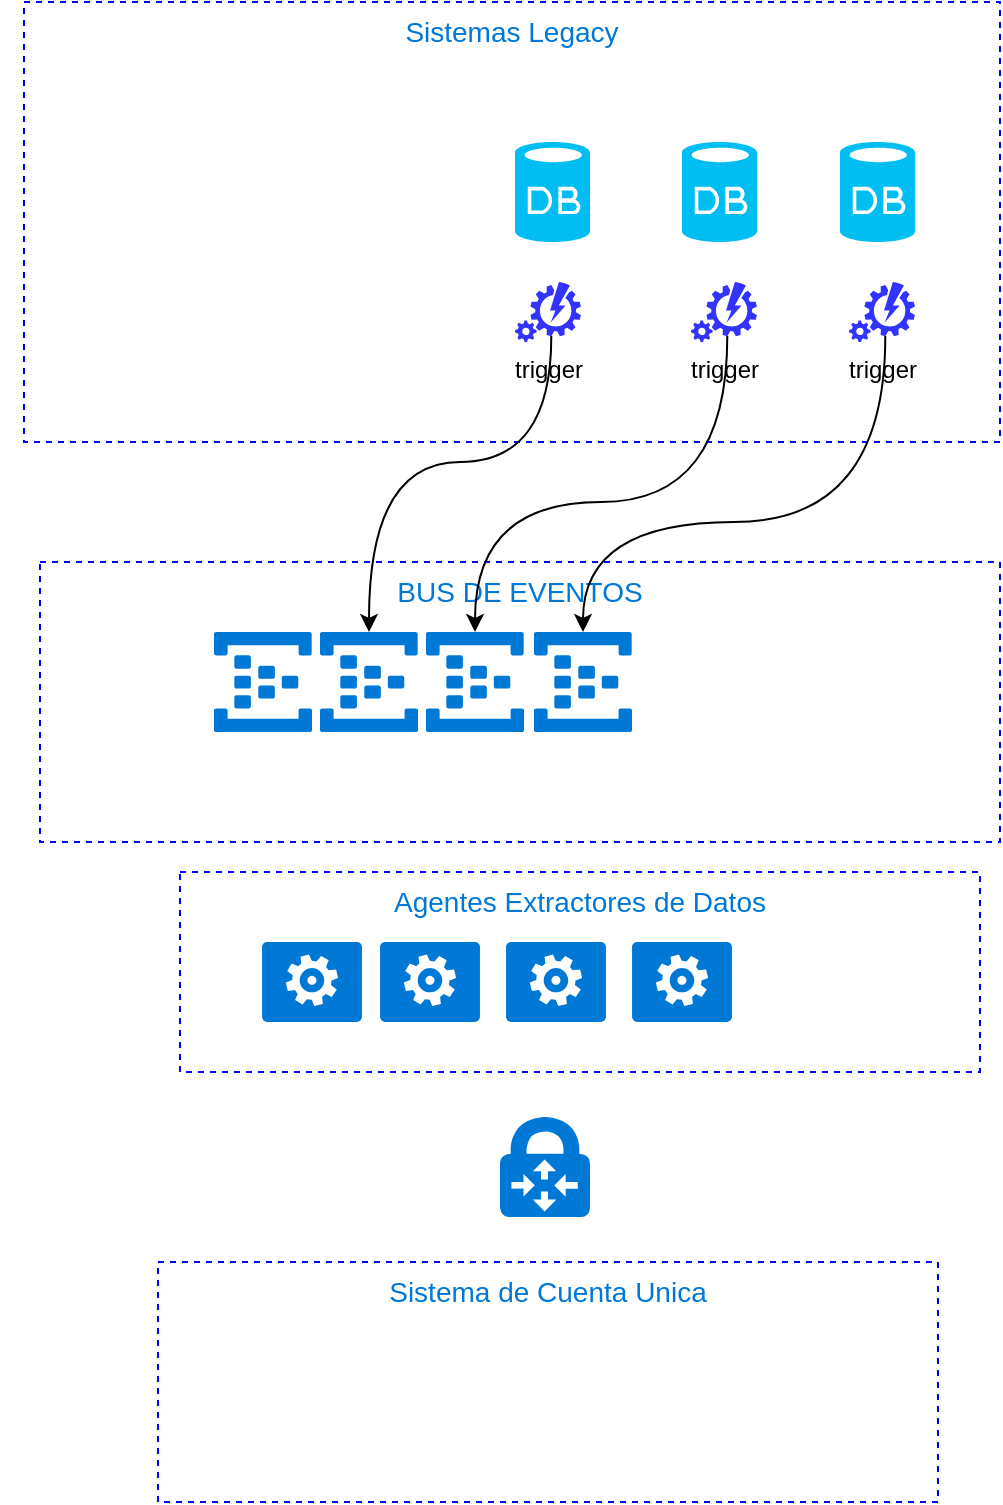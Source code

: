 <mxfile pages="1" version="11.2.8" type="github"><diagram id="zsQBbFG0kuu6M4jyXEDq" name="Page-1"><mxGraphModel dx="1024" dy="485" grid="1" gridSize="10" guides="1" tooltips="1" connect="1" arrows="1" fold="1" page="1" pageScale="1" pageWidth="827" pageHeight="1169" math="0" shadow="0"><root><mxCell id="0"/><mxCell id="1" parent="0"/><mxCell id="V46HuXaM36CB3ubPjc8F-28" value="BUS DE EVENTOS" style="shape=rect;fillColor=none;strokeColor=#0000FF;dashed=1;fontSize=14;align=center;html=1;verticalAlign=top;fontColor=#0078D7;whiteSpace=wrap;" parent="1" vertex="1"><mxGeometry x="80" y="320" width="480" height="140" as="geometry"/></mxCell><mxCell id="V46HuXaM36CB3ubPjc8F-14" value="" style="shadow=0;dashed=0;html=1;strokeColor=none;labelPosition=center;verticalLabelPosition=bottom;verticalAlign=top;align=center;shape=mxgraph.mscae.cloud.event_hubs;fillColor=#0079D6;pointerEvents=1;" parent="1" vertex="1"><mxGeometry x="220" y="355" width="49" height="50" as="geometry"/></mxCell><mxCell id="V46HuXaM36CB3ubPjc8F-15" value="" style="shadow=0;dashed=0;html=1;strokeColor=none;labelPosition=center;verticalLabelPosition=bottom;verticalAlign=top;align=center;shape=mxgraph.mscae.cloud.event_hubs;fillColor=#0079D6;pointerEvents=1;" parent="1" vertex="1"><mxGeometry x="273" y="355" width="49" height="50" as="geometry"/></mxCell><mxCell id="V46HuXaM36CB3ubPjc8F-16" value="" style="shadow=0;dashed=0;html=1;strokeColor=none;labelPosition=center;verticalLabelPosition=bottom;verticalAlign=top;align=center;shape=mxgraph.mscae.cloud.event_hubs;fillColor=#0079D6;pointerEvents=1;" parent="1" vertex="1"><mxGeometry x="327" y="355" width="49" height="50" as="geometry"/></mxCell><mxCell id="V46HuXaM36CB3ubPjc8F-18" value="Sistemas Legacy" style="shape=rect;fillColor=none;strokeColor=#0000FF;dashed=1;fontSize=14;align=center;html=1;verticalAlign=top;fontColor=#0078D7;whiteSpace=wrap;" parent="1" vertex="1"><mxGeometry x="72" y="40" width="488" height="220" as="geometry"/></mxCell><mxCell id="V46HuXaM36CB3ubPjc8F-19" value="Sistema de Cuenta Unica" style="shape=rect;fillColor=none;strokeColor=#0000FF;dashed=1;fontSize=14;align=center;html=1;verticalAlign=top;fontColor=#0078D7;whiteSpace=wrap;" parent="1" vertex="1"><mxGeometry x="139" y="670" width="390" height="120" as="geometry"/></mxCell><mxCell id="V46HuXaM36CB3ubPjc8F-20" value="Agentes Extractores de Datos" style="shape=rect;fillColor=none;strokeColor=#0000FF;dashed=1;fontSize=14;align=center;html=1;verticalAlign=top;fontColor=#0078D7;whiteSpace=wrap;" parent="1" vertex="1"><mxGeometry x="150" y="475" width="400" height="100" as="geometry"/></mxCell><mxCell id="V46HuXaM36CB3ubPjc8F-22" value="" style="verticalLabelPosition=bottom;html=1;verticalAlign=top;align=center;strokeColor=none;fillColor=#00BEF2;shape=mxgraph.azure.database;" parent="1" vertex="1"><mxGeometry x="317.5" y="110" width="37.5" height="50" as="geometry"/></mxCell><mxCell id="V46HuXaM36CB3ubPjc8F-23" value="" style="verticalLabelPosition=bottom;html=1;verticalAlign=top;align=center;strokeColor=none;fillColor=#00BEF2;shape=mxgraph.azure.database;" parent="1" vertex="1"><mxGeometry x="401" y="110" width="37.5" height="50" as="geometry"/></mxCell><mxCell id="V46HuXaM36CB3ubPjc8F-24" value="" style="verticalLabelPosition=bottom;html=1;verticalAlign=top;align=center;strokeColor=none;fillColor=#00BEF2;shape=mxgraph.azure.database;" parent="1" vertex="1"><mxGeometry x="480" y="110" width="37.5" height="50" as="geometry"/></mxCell><mxCell id="A6u8_OQ2MPhfNV7zsOyL-11" style="edgeStyle=orthogonalEdgeStyle;curved=1;rounded=0;orthogonalLoop=1;jettySize=auto;html=1;exitX=0.55;exitY=0.9;exitDx=0;exitDy=0;exitPerimeter=0;entryX=0.5;entryY=0;entryDx=0;entryDy=0;entryPerimeter=0;" edge="1" parent="1" source="A6u8_OQ2MPhfNV7zsOyL-2" target="V46HuXaM36CB3ubPjc8F-14"><mxGeometry relative="1" as="geometry"><Array as="points"><mxPoint x="336" y="270"/><mxPoint x="245" y="270"/></Array></mxGeometry></mxCell><mxCell id="A6u8_OQ2MPhfNV7zsOyL-2" value="trigger" style="verticalLabelPosition=bottom;html=1;verticalAlign=top;align=center;strokeColor=none;fillColor=#3333FF;shape=mxgraph.azure.automation;pointerEvents=1;" vertex="1" parent="1"><mxGeometry x="317.5" y="180" width="33" height="30" as="geometry"/></mxCell><mxCell id="A6u8_OQ2MPhfNV7zsOyL-9" style="edgeStyle=orthogonalEdgeStyle;curved=1;rounded=0;orthogonalLoop=1;jettySize=auto;html=1;exitX=0.55;exitY=0.9;exitDx=0;exitDy=0;exitPerimeter=0;entryX=0.5;entryY=0;entryDx=0;entryDy=0;entryPerimeter=0;" edge="1" parent="1" source="A6u8_OQ2MPhfNV7zsOyL-3" target="V46HuXaM36CB3ubPjc8F-15"><mxGeometry relative="1" as="geometry"><Array as="points"><mxPoint x="424" y="290"/><mxPoint x="298" y="290"/></Array></mxGeometry></mxCell><mxCell id="A6u8_OQ2MPhfNV7zsOyL-3" value="trigger" style="verticalLabelPosition=bottom;html=1;verticalAlign=top;align=center;strokeColor=none;fillColor=#3333FF;shape=mxgraph.azure.automation;pointerEvents=1;" vertex="1" parent="1"><mxGeometry x="405.5" y="180" width="33" height="30" as="geometry"/></mxCell><mxCell id="A6u8_OQ2MPhfNV7zsOyL-12" style="edgeStyle=orthogonalEdgeStyle;curved=1;rounded=0;orthogonalLoop=1;jettySize=auto;html=1;exitX=0.55;exitY=0.9;exitDx=0;exitDy=0;exitPerimeter=0;entryX=0.5;entryY=0;entryDx=0;entryDy=0;entryPerimeter=0;" edge="1" parent="1" source="A6u8_OQ2MPhfNV7zsOyL-4" target="V46HuXaM36CB3ubPjc8F-16"><mxGeometry relative="1" as="geometry"><Array as="points"><mxPoint x="503" y="300"/><mxPoint x="352" y="300"/></Array></mxGeometry></mxCell><mxCell id="A6u8_OQ2MPhfNV7zsOyL-4" value="trigger" style="verticalLabelPosition=bottom;html=1;verticalAlign=top;align=center;strokeColor=none;fillColor=#3333FF;shape=mxgraph.azure.automation;pointerEvents=1;" vertex="1" parent="1"><mxGeometry x="484.5" y="180" width="33" height="30" as="geometry"/></mxCell><mxCell id="A6u8_OQ2MPhfNV7zsOyL-6" value="" style="shadow=0;dashed=0;html=1;strokeColor=none;labelPosition=center;verticalLabelPosition=bottom;verticalAlign=top;align=center;shape=mxgraph.mscae.cloud.event_hubs;fillColor=#0079D6;pointerEvents=1;" vertex="1" parent="1"><mxGeometry x="167" y="355" width="49" height="50" as="geometry"/></mxCell><mxCell id="A6u8_OQ2MPhfNV7zsOyL-13" value="" style="shape=image;html=1;verticalAlign=top;verticalLabelPosition=bottom;labelBackgroundColor=#ffffff;imageAspect=0;aspect=fixed;image=https://cdn1.iconfinder.com/data/icons/fs-icons-ubuntu-by-franksouza-/128/application-x-java-archive.png;fillColor=#3333FF;" vertex="1" parent="1"><mxGeometry x="60" y="490" width="70" height="70" as="geometry"/></mxCell><mxCell id="A6u8_OQ2MPhfNV7zsOyL-14" value="" style="shadow=0;dashed=0;html=1;strokeColor=none;labelPosition=center;verticalLabelPosition=bottom;verticalAlign=top;align=center;shape=mxgraph.mscae.cloud.vpn_gateway2;fillColor=#0079D6;pointerEvents=1;" vertex="1" parent="1"><mxGeometry x="310" y="597.5" width="45" height="50" as="geometry"/></mxCell><mxCell id="A6u8_OQ2MPhfNV7zsOyL-15" value="" style="shadow=0;dashed=0;html=1;strokeColor=none;fillColor=#0079D6;labelPosition=center;verticalLabelPosition=bottom;verticalAlign=top;align=center;shape=mxgraph.azure.worker_role;pointerEvents=1;" vertex="1" parent="1"><mxGeometry x="250" y="510" width="50" height="40" as="geometry"/></mxCell><mxCell id="A6u8_OQ2MPhfNV7zsOyL-16" value="" style="shadow=0;dashed=0;html=1;strokeColor=none;fillColor=#0079D6;labelPosition=center;verticalLabelPosition=bottom;verticalAlign=top;align=center;shape=mxgraph.azure.worker_role;pointerEvents=1;" vertex="1" parent="1"><mxGeometry x="313" y="510" width="50" height="40" as="geometry"/></mxCell><mxCell id="A6u8_OQ2MPhfNV7zsOyL-17" value="" style="shadow=0;dashed=0;html=1;strokeColor=none;fillColor=#0079D6;labelPosition=center;verticalLabelPosition=bottom;verticalAlign=top;align=center;shape=mxgraph.azure.worker_role;pointerEvents=1;" vertex="1" parent="1"><mxGeometry x="376" y="510" width="50" height="40" as="geometry"/></mxCell><mxCell id="A6u8_OQ2MPhfNV7zsOyL-18" value="" style="shadow=0;dashed=0;html=1;strokeColor=none;fillColor=#0079D6;labelPosition=center;verticalLabelPosition=bottom;verticalAlign=top;align=center;shape=mxgraph.azure.worker_role;pointerEvents=1;" vertex="1" parent="1"><mxGeometry x="191" y="510" width="50" height="40" as="geometry"/></mxCell></root></mxGraphModel></diagram></mxfile>